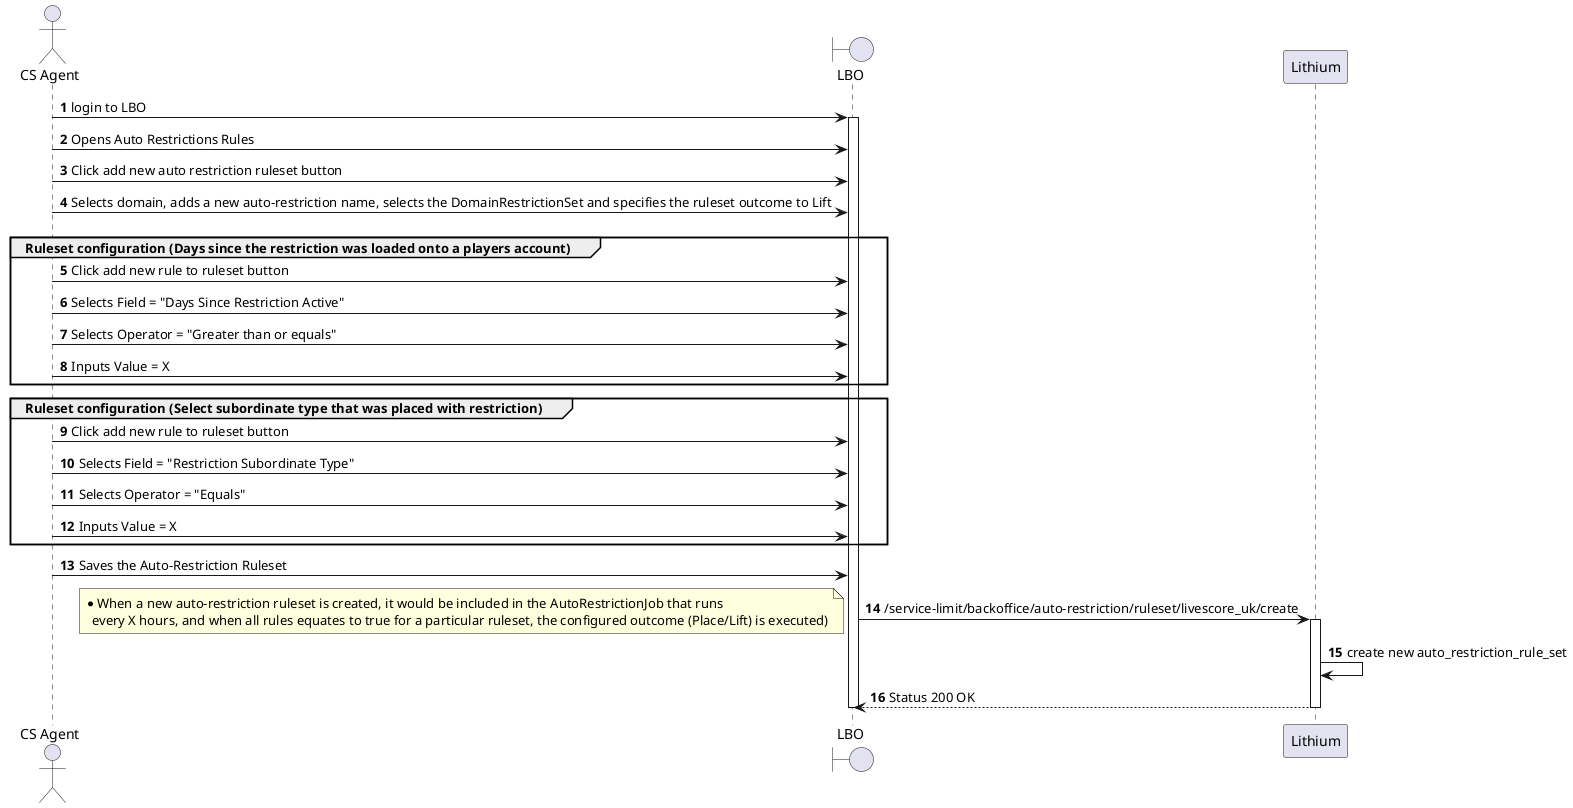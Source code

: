 .Overview - Auto-Restriction Configuration to auto-lift restrictions depending on subordinate type and days active
[plantuml]
----
@startuml
'https://plantuml.com/sequence-diagram

actor "CS Agent" as csa
boundary "LBO" as lbo
participant Lithium as li

autonumber

csa -> lbo: login to LBO
activate lbo
    csa -> lbo: Opens Auto Restrictions Rules
    csa -> lbo: Click add new auto restriction ruleset button
    csa -> lbo: Selects domain, adds a new auto-restriction name, selects the DomainRestrictionSet and specifies the ruleset outcome to Lift
    ||10||
    group Ruleset configuration (Days since the restriction was loaded onto a players account)
        csa -> lbo: Click add new rule to ruleset button
        csa -> lbo: Selects Field = "Days Since Restriction Active"
        csa -> lbo: Selects Operator = "Greater than or equals"
        csa -> lbo: Inputs Value = X
    end
    group Ruleset configuration (Select subordinate type that was placed with restriction)
        csa -> lbo: Click add new rule to ruleset button
        csa -> lbo: Selects Field = "Restriction Subordinate Type"
        csa -> lbo: Selects Operator = "Equals"
        csa -> lbo: Inputs Value = X
    end
    csa -> lbo: Saves the Auto-Restriction Ruleset
    lbo -> li: /service-limit/backoffice/auto-restriction/ruleset/livescore_uk/create
    activate li
        note left
            * When a new auto-restriction ruleset is created, it would be included in the AutoRestrictionJob that runs
              every X hours, and when all rules equates to true for a particular ruleset, the configured outcome (Place/Lift) is executed)
        end note
        li -> li: create new auto_restriction_rule_set
        li --> lbo: Status 200 OK
    deactivate li
deactivate lbo

@enduml
----